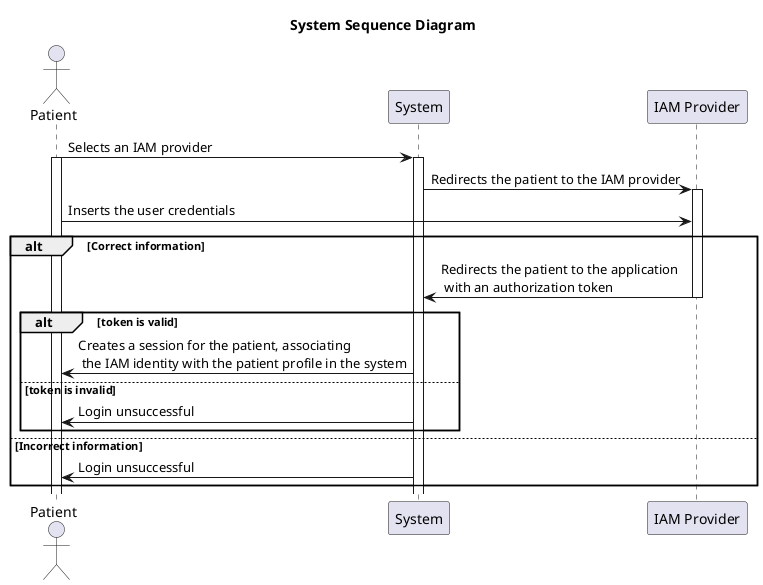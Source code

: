 @startuml US 5.1.7


title System Sequence Diagram


actor "Patient" as patient 
participant "System" as sy 
participant "IAM Provider" as iam

patient -> sy: Selects an IAM provider
activate patient
activate sy

sy -> iam: Redirects the patient to the IAM provider
activate iam
patient -> iam: Inserts the user credentials

alt Correct information

    iam -> sy: Redirects the patient to the application\n with an authorization token
    deactivate iam

    alt token is valid 

        sy -> patient: Creates a session for the patient, associating\n the IAM identity with the patient profile in the system
    
    else token is invalid
    
            sy -> patient: Login unsuccessful
    
        end

else Incorrect information
    
        sy -> patient: Login unsuccessful
    
    end

@enduml


